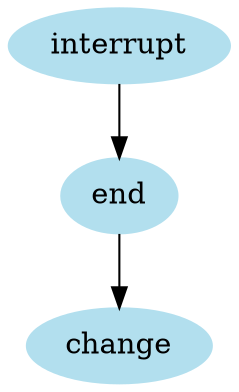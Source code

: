 digraph unix {
	node [color=lightblue2 style=filled]
	size="6,6"
	interrupt -> end
	end -> change
}
